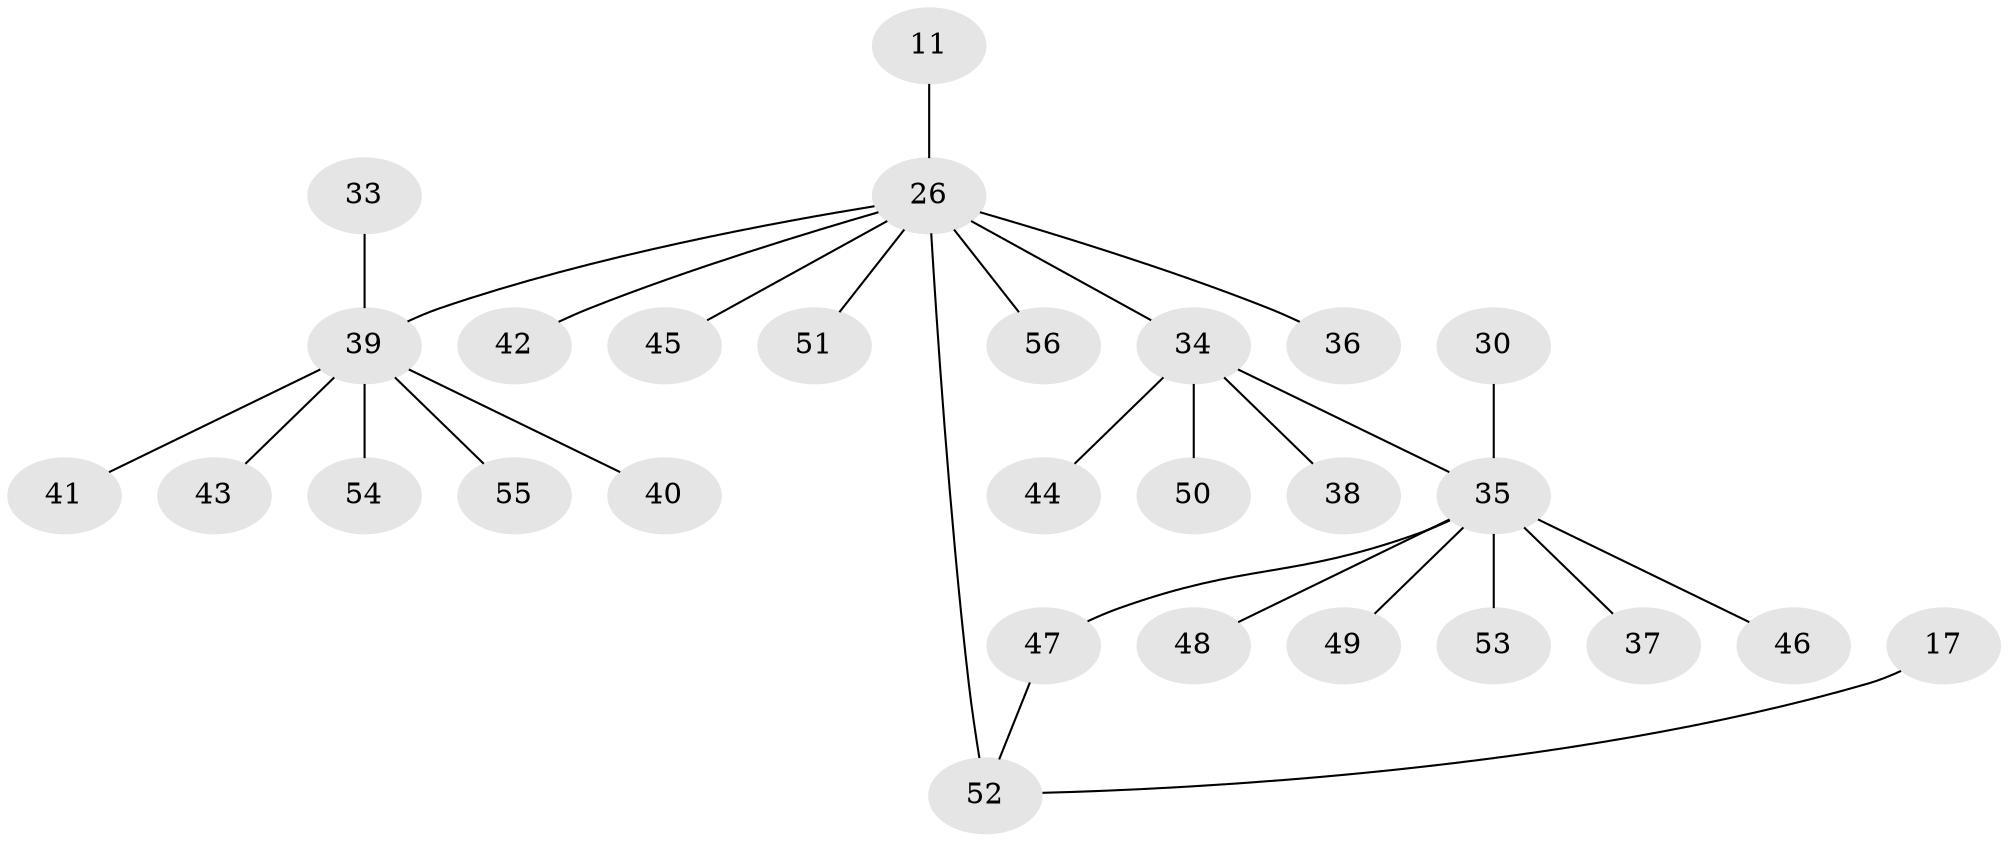 // original degree distribution, {8: 0.03571428571428571, 3: 0.08928571428571429, 1: 0.5535714285714286, 5: 0.03571428571428571, 2: 0.25, 10: 0.017857142857142856, 4: 0.017857142857142856}
// Generated by graph-tools (version 1.1) at 2025/47/03/09/25 04:47:59]
// undirected, 28 vertices, 28 edges
graph export_dot {
graph [start="1"]
  node [color=gray90,style=filled];
  11;
  17;
  26 [super="+5+3"];
  30;
  33 [super="+27"];
  34 [super="+32"];
  35 [super="+22+25+28"];
  36;
  37;
  38;
  39 [super="+23+29+31"];
  40 [super="+9"];
  41;
  42;
  43;
  44;
  45;
  46;
  47;
  48;
  49 [super="+21"];
  50;
  51;
  52 [super="+12"];
  53;
  54;
  55;
  56;
  11 -- 26;
  17 -- 52;
  26 -- 52 [weight=2];
  26 -- 36;
  26 -- 42;
  26 -- 45;
  26 -- 51;
  26 -- 56;
  26 -- 34;
  26 -- 39;
  30 -- 35;
  33 -- 39;
  34 -- 35;
  34 -- 50;
  34 -- 38;
  34 -- 44;
  35 -- 37;
  35 -- 46;
  35 -- 47;
  35 -- 48;
  35 -- 53;
  35 -- 49;
  39 -- 55;
  39 -- 40;
  39 -- 41;
  39 -- 54;
  39 -- 43;
  47 -- 52;
}
